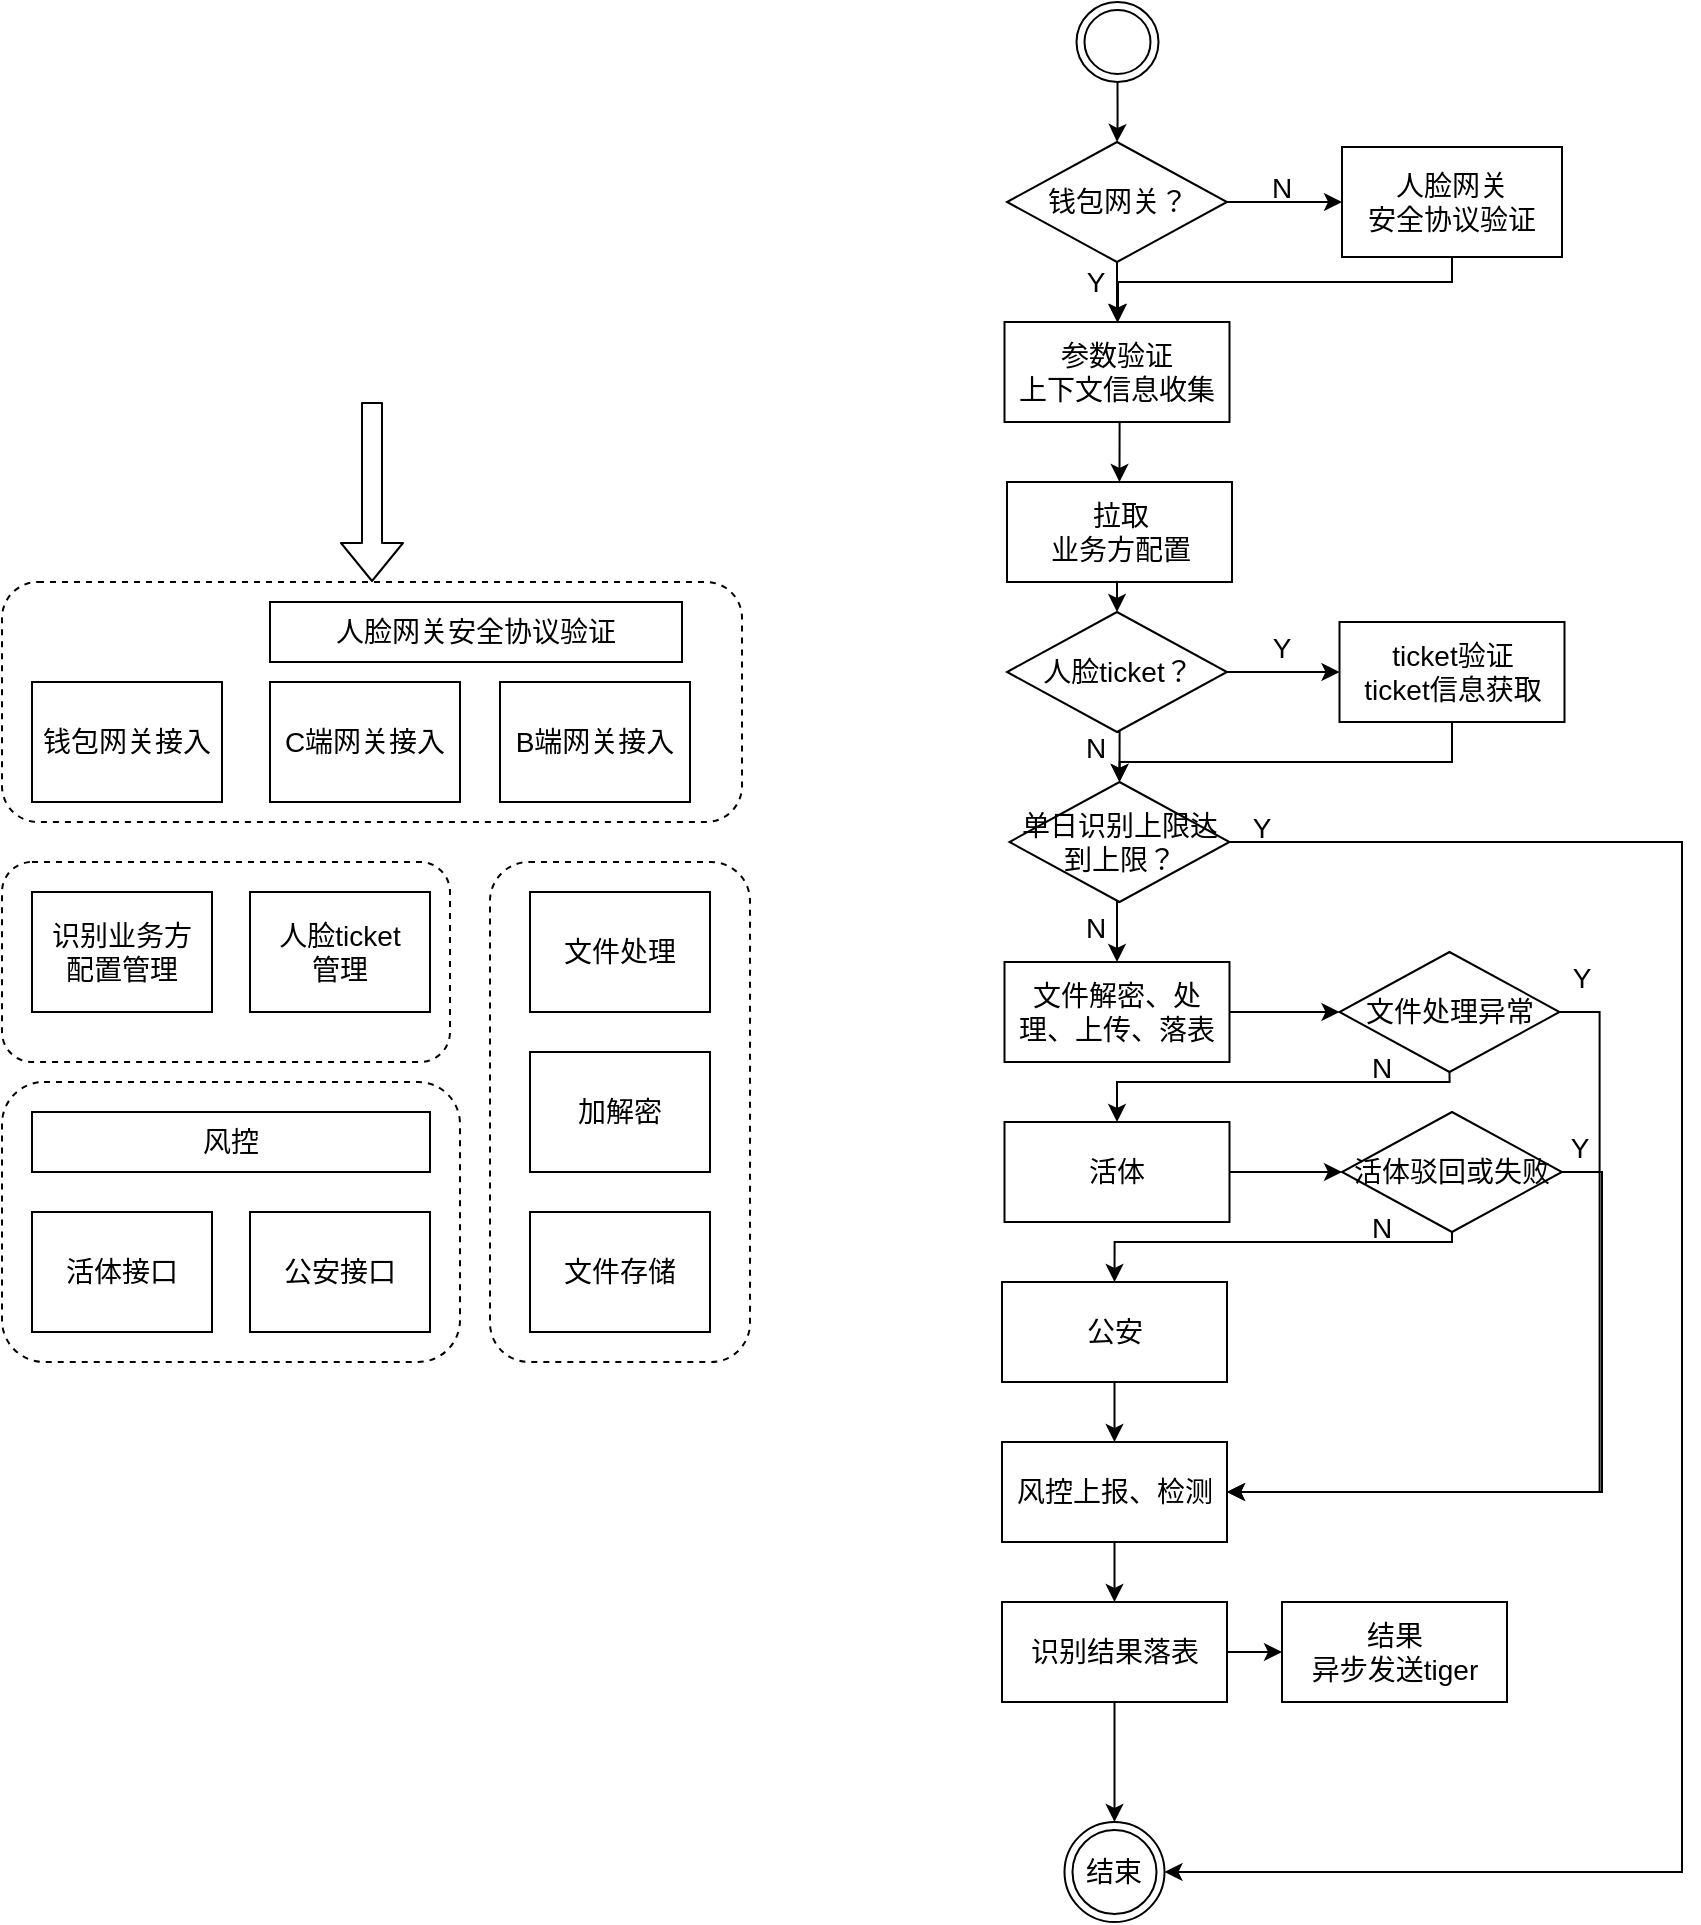 <mxfile version="14.8.0" type="github">
  <diagram id="7RV-JXj0QohSXe9jy3x7" name="Page-1">
    <mxGraphModel dx="1422" dy="882" grid="1" gridSize="10" guides="1" tooltips="1" connect="1" arrows="1" fold="1" page="1" pageScale="1" pageWidth="827" pageHeight="1169" math="0" shadow="0">
      <root>
        <mxCell id="0" />
        <mxCell id="1" parent="0" />
        <mxCell id="yo01lzhlXYtrN9kHpcZc-21" value="" style="rounded=1;whiteSpace=wrap;html=1;fontSize=14;fillColor=none;dashed=1;strokeWidth=1;" vertex="1" parent="1">
          <mxGeometry x="50" y="590" width="229" height="140" as="geometry" />
        </mxCell>
        <mxCell id="yo01lzhlXYtrN9kHpcZc-27" value="" style="rounded=1;whiteSpace=wrap;html=1;fontSize=14;fillColor=none;dashed=1;strokeWidth=1;" vertex="1" parent="1">
          <mxGeometry x="50" y="340" width="370" height="120" as="geometry" />
        </mxCell>
        <mxCell id="yo01lzhlXYtrN9kHpcZc-23" value="" style="rounded=1;whiteSpace=wrap;html=1;fontSize=14;fillColor=none;dashed=1;strokeWidth=1;" vertex="1" parent="1">
          <mxGeometry x="50" y="480" width="224" height="100" as="geometry" />
        </mxCell>
        <mxCell id="yo01lzhlXYtrN9kHpcZc-1" value="加解密" style="rounded=0;whiteSpace=wrap;html=1;fontSize=14;" vertex="1" parent="1">
          <mxGeometry x="314" y="575" width="90" height="60" as="geometry" />
        </mxCell>
        <mxCell id="yo01lzhlXYtrN9kHpcZc-2" value="文件处理" style="rounded=0;whiteSpace=wrap;html=1;fontSize=14;" vertex="1" parent="1">
          <mxGeometry x="314" y="495" width="90" height="60" as="geometry" />
        </mxCell>
        <mxCell id="yo01lzhlXYtrN9kHpcZc-3" value="文件存储" style="rounded=0;whiteSpace=wrap;html=1;fontSize=14;" vertex="1" parent="1">
          <mxGeometry x="314" y="655" width="90" height="60" as="geometry" />
        </mxCell>
        <mxCell id="yo01lzhlXYtrN9kHpcZc-4" value="人脸ticket&lt;br&gt;管理" style="rounded=0;whiteSpace=wrap;html=1;fontSize=14;" vertex="1" parent="1">
          <mxGeometry x="174" y="495" width="90" height="60" as="geometry" />
        </mxCell>
        <mxCell id="yo01lzhlXYtrN9kHpcZc-5" value="风控" style="rounded=0;whiteSpace=wrap;html=1;fontSize=14;" vertex="1" parent="1">
          <mxGeometry x="65" y="605" width="199" height="30" as="geometry" />
        </mxCell>
        <mxCell id="yo01lzhlXYtrN9kHpcZc-6" value="活体接口" style="rounded=0;whiteSpace=wrap;html=1;fontSize=14;" vertex="1" parent="1">
          <mxGeometry x="65" y="655" width="90" height="60" as="geometry" />
        </mxCell>
        <mxCell id="yo01lzhlXYtrN9kHpcZc-9" value="公安接口" style="rounded=0;whiteSpace=wrap;html=1;fontSize=14;" vertex="1" parent="1">
          <mxGeometry x="174" y="655" width="90" height="60" as="geometry" />
        </mxCell>
        <mxCell id="yo01lzhlXYtrN9kHpcZc-10" value="识别业务方&lt;br&gt;配置管理" style="rounded=0;whiteSpace=wrap;html=1;fontSize=14;" vertex="1" parent="1">
          <mxGeometry x="65" y="495" width="90" height="60" as="geometry" />
        </mxCell>
        <mxCell id="yo01lzhlXYtrN9kHpcZc-12" value="钱包网关接入" style="rounded=0;whiteSpace=wrap;html=1;fontSize=14;" vertex="1" parent="1">
          <mxGeometry x="65" y="390" width="95" height="60" as="geometry" />
        </mxCell>
        <mxCell id="yo01lzhlXYtrN9kHpcZc-22" value="" style="rounded=1;whiteSpace=wrap;html=1;fontSize=14;fillColor=none;dashed=1;strokeWidth=1;" vertex="1" parent="1">
          <mxGeometry x="294" y="480" width="130" height="250" as="geometry" />
        </mxCell>
        <mxCell id="yo01lzhlXYtrN9kHpcZc-24" value="B端网关接入" style="rounded=0;whiteSpace=wrap;html=1;fontSize=14;" vertex="1" parent="1">
          <mxGeometry x="299" y="390" width="95" height="60" as="geometry" />
        </mxCell>
        <mxCell id="yo01lzhlXYtrN9kHpcZc-25" value="C端网关接入" style="rounded=0;whiteSpace=wrap;html=1;fontSize=14;" vertex="1" parent="1">
          <mxGeometry x="184" y="390" width="95" height="60" as="geometry" />
        </mxCell>
        <mxCell id="yo01lzhlXYtrN9kHpcZc-26" value="人脸网关安全协议验证" style="rounded=0;whiteSpace=wrap;html=1;fontSize=14;" vertex="1" parent="1">
          <mxGeometry x="184" y="350" width="206" height="30" as="geometry" />
        </mxCell>
        <mxCell id="yo01lzhlXYtrN9kHpcZc-28" value="" style="shape=flexArrow;endArrow=classic;html=1;fontSize=14;entryX=0.5;entryY=0;entryDx=0;entryDy=0;" edge="1" parent="1" target="yo01lzhlXYtrN9kHpcZc-27">
          <mxGeometry width="50" height="50" relative="1" as="geometry">
            <mxPoint x="235" y="250" as="sourcePoint" />
            <mxPoint x="340" y="230" as="targetPoint" />
          </mxGeometry>
        </mxCell>
        <mxCell id="yo01lzhlXYtrN9kHpcZc-50" style="edgeStyle=orthogonalEdgeStyle;rounded=0;orthogonalLoop=1;jettySize=auto;html=1;exitX=0.5;exitY=1;exitDx=0;exitDy=0;fontSize=14;" edge="1" parent="1" source="yo01lzhlXYtrN9kHpcZc-44" target="yo01lzhlXYtrN9kHpcZc-48">
          <mxGeometry relative="1" as="geometry" />
        </mxCell>
        <mxCell id="yo01lzhlXYtrN9kHpcZc-44" value="" style="ellipse;shape=doubleEllipse;whiteSpace=wrap;html=1;aspect=fixed;fontSize=17;strokeWidth=1;gradientColor=none;align=left;verticalAlign=middle;fillColor=#FFFFFF;shadow=0;" vertex="1" parent="1">
          <mxGeometry x="587.25" y="50" width="41" height="40" as="geometry" />
        </mxCell>
        <mxCell id="yo01lzhlXYtrN9kHpcZc-95" style="edgeStyle=orthogonalEdgeStyle;rounded=0;orthogonalLoop=1;jettySize=auto;html=1;exitX=0.5;exitY=1;exitDx=0;exitDy=0;fontSize=14;" edge="1" parent="1" source="yo01lzhlXYtrN9kHpcZc-47" target="yo01lzhlXYtrN9kHpcZc-53">
          <mxGeometry relative="1" as="geometry">
            <Array as="points">
              <mxPoint x="775" y="190" />
              <mxPoint x="608" y="190" />
            </Array>
          </mxGeometry>
        </mxCell>
        <mxCell id="yo01lzhlXYtrN9kHpcZc-47" value="人脸网关&lt;br&gt;安全协议验证" style="rounded=0;whiteSpace=wrap;html=1;shadow=0;glass=0;sketch=0;fontSize=14;strokeWidth=1;fillColor=#FFFFFF;gradientColor=none;align=center;verticalAlign=middle;" vertex="1" parent="1">
          <mxGeometry x="720" y="122.5" width="110" height="55" as="geometry" />
        </mxCell>
        <mxCell id="yo01lzhlXYtrN9kHpcZc-51" style="edgeStyle=orthogonalEdgeStyle;rounded=0;orthogonalLoop=1;jettySize=auto;html=1;exitX=1;exitY=0.5;exitDx=0;exitDy=0;entryX=0;entryY=0.5;entryDx=0;entryDy=0;fontSize=14;" edge="1" parent="1" source="yo01lzhlXYtrN9kHpcZc-48" target="yo01lzhlXYtrN9kHpcZc-47">
          <mxGeometry relative="1" as="geometry" />
        </mxCell>
        <mxCell id="yo01lzhlXYtrN9kHpcZc-52" style="edgeStyle=orthogonalEdgeStyle;rounded=0;orthogonalLoop=1;jettySize=auto;html=1;exitX=0.5;exitY=1;exitDx=0;exitDy=0;fontSize=14;" edge="1" parent="1" source="yo01lzhlXYtrN9kHpcZc-48" target="yo01lzhlXYtrN9kHpcZc-53">
          <mxGeometry relative="1" as="geometry">
            <mxPoint x="608" y="220" as="targetPoint" />
          </mxGeometry>
        </mxCell>
        <mxCell id="yo01lzhlXYtrN9kHpcZc-48" value="钱包网关？" style="rhombus;whiteSpace=wrap;html=1;rounded=0;shadow=0;glass=0;sketch=0;fontSize=14;strokeWidth=1;fillColor=#FFFFFF;gradientColor=none;align=center;verticalAlign=middle;" vertex="1" parent="1">
          <mxGeometry x="552.5" y="120" width="110" height="60" as="geometry" />
        </mxCell>
        <mxCell id="yo01lzhlXYtrN9kHpcZc-70" style="edgeStyle=orthogonalEdgeStyle;rounded=0;orthogonalLoop=1;jettySize=auto;html=1;exitX=0.5;exitY=1;exitDx=0;exitDy=0;entryX=0.5;entryY=0;entryDx=0;entryDy=0;fontSize=14;" edge="1" parent="1" source="yo01lzhlXYtrN9kHpcZc-53" target="yo01lzhlXYtrN9kHpcZc-54">
          <mxGeometry relative="1" as="geometry" />
        </mxCell>
        <mxCell id="yo01lzhlXYtrN9kHpcZc-53" value="参数验证&lt;br&gt;上下文信息收集" style="rounded=0;whiteSpace=wrap;html=1;shadow=0;glass=0;sketch=0;fontSize=14;strokeWidth=1;fillColor=#FFFFFF;gradientColor=none;align=center;verticalAlign=middle;" vertex="1" parent="1">
          <mxGeometry x="551.25" y="210" width="112.5" height="50" as="geometry" />
        </mxCell>
        <mxCell id="yo01lzhlXYtrN9kHpcZc-71" style="edgeStyle=orthogonalEdgeStyle;rounded=0;orthogonalLoop=1;jettySize=auto;html=1;exitX=0.5;exitY=1;exitDx=0;exitDy=0;entryX=0.5;entryY=0;entryDx=0;entryDy=0;fontSize=14;" edge="1" parent="1" source="yo01lzhlXYtrN9kHpcZc-54" target="yo01lzhlXYtrN9kHpcZc-56">
          <mxGeometry relative="1" as="geometry" />
        </mxCell>
        <mxCell id="yo01lzhlXYtrN9kHpcZc-54" value="拉取&lt;br&gt;业务方配置" style="rounded=0;whiteSpace=wrap;html=1;shadow=0;glass=0;sketch=0;fontSize=14;strokeWidth=1;fillColor=#FFFFFF;gradientColor=none;align=center;verticalAlign=middle;" vertex="1" parent="1">
          <mxGeometry x="552.5" y="290" width="112.5" height="50" as="geometry" />
        </mxCell>
        <mxCell id="yo01lzhlXYtrN9kHpcZc-74" style="edgeStyle=orthogonalEdgeStyle;rounded=0;orthogonalLoop=1;jettySize=auto;html=1;exitX=0.5;exitY=1;exitDx=0;exitDy=0;entryX=0.5;entryY=0;entryDx=0;entryDy=0;fontSize=14;" edge="1" parent="1" source="yo01lzhlXYtrN9kHpcZc-55" target="yo01lzhlXYtrN9kHpcZc-66">
          <mxGeometry relative="1" as="geometry">
            <Array as="points">
              <mxPoint x="775" y="430" />
              <mxPoint x="609" y="430" />
            </Array>
          </mxGeometry>
        </mxCell>
        <mxCell id="yo01lzhlXYtrN9kHpcZc-55" value="ticket验证&lt;br&gt;ticket信息获取" style="rounded=0;whiteSpace=wrap;html=1;shadow=0;glass=0;sketch=0;fontSize=14;strokeWidth=1;fillColor=#FFFFFF;gradientColor=none;align=center;verticalAlign=middle;" vertex="1" parent="1">
          <mxGeometry x="718.75" y="360" width="112.5" height="50" as="geometry" />
        </mxCell>
        <mxCell id="yo01lzhlXYtrN9kHpcZc-72" style="edgeStyle=orthogonalEdgeStyle;rounded=0;orthogonalLoop=1;jettySize=auto;html=1;exitX=1;exitY=0.5;exitDx=0;exitDy=0;entryX=0;entryY=0.5;entryDx=0;entryDy=0;fontSize=14;" edge="1" parent="1" source="yo01lzhlXYtrN9kHpcZc-56" target="yo01lzhlXYtrN9kHpcZc-55">
          <mxGeometry relative="1" as="geometry" />
        </mxCell>
        <mxCell id="yo01lzhlXYtrN9kHpcZc-73" style="edgeStyle=orthogonalEdgeStyle;rounded=0;orthogonalLoop=1;jettySize=auto;html=1;exitX=0.5;exitY=1;exitDx=0;exitDy=0;entryX=0.5;entryY=0;entryDx=0;entryDy=0;fontSize=14;" edge="1" parent="1" source="yo01lzhlXYtrN9kHpcZc-56" target="yo01lzhlXYtrN9kHpcZc-66">
          <mxGeometry relative="1" as="geometry" />
        </mxCell>
        <mxCell id="yo01lzhlXYtrN9kHpcZc-56" value="人脸ticket？" style="rhombus;whiteSpace=wrap;html=1;rounded=0;shadow=0;glass=0;sketch=0;fontSize=14;strokeWidth=1;fillColor=#FFFFFF;gradientColor=none;align=center;verticalAlign=middle;" vertex="1" parent="1">
          <mxGeometry x="552.5" y="355" width="110" height="60" as="geometry" />
        </mxCell>
        <mxCell id="yo01lzhlXYtrN9kHpcZc-76" style="edgeStyle=orthogonalEdgeStyle;rounded=0;orthogonalLoop=1;jettySize=auto;html=1;exitX=1;exitY=0.5;exitDx=0;exitDy=0;entryX=0;entryY=0.5;entryDx=0;entryDy=0;fontSize=14;" edge="1" parent="1" source="yo01lzhlXYtrN9kHpcZc-58" target="yo01lzhlXYtrN9kHpcZc-67">
          <mxGeometry relative="1" as="geometry" />
        </mxCell>
        <mxCell id="yo01lzhlXYtrN9kHpcZc-58" value="文件解密、处理、上传、落表" style="rounded=0;whiteSpace=wrap;html=1;shadow=0;glass=0;sketch=0;fontSize=14;strokeWidth=1;fillColor=#FFFFFF;gradientColor=none;align=center;verticalAlign=middle;" vertex="1" parent="1">
          <mxGeometry x="551.25" y="530" width="112.5" height="50" as="geometry" />
        </mxCell>
        <mxCell id="yo01lzhlXYtrN9kHpcZc-78" style="edgeStyle=orthogonalEdgeStyle;rounded=0;orthogonalLoop=1;jettySize=auto;html=1;exitX=1;exitY=0.5;exitDx=0;exitDy=0;entryX=0;entryY=0.5;entryDx=0;entryDy=0;fontSize=14;" edge="1" parent="1" source="yo01lzhlXYtrN9kHpcZc-60" target="yo01lzhlXYtrN9kHpcZc-68">
          <mxGeometry relative="1" as="geometry" />
        </mxCell>
        <mxCell id="yo01lzhlXYtrN9kHpcZc-60" value="活体" style="rounded=0;whiteSpace=wrap;html=1;shadow=0;glass=0;sketch=0;fontSize=14;strokeWidth=1;fillColor=#FFFFFF;gradientColor=none;align=center;verticalAlign=middle;" vertex="1" parent="1">
          <mxGeometry x="551.25" y="610" width="112.5" height="50" as="geometry" />
        </mxCell>
        <mxCell id="yo01lzhlXYtrN9kHpcZc-80" style="edgeStyle=orthogonalEdgeStyle;rounded=0;orthogonalLoop=1;jettySize=auto;html=1;exitX=0.5;exitY=1;exitDx=0;exitDy=0;entryX=0.5;entryY=0;entryDx=0;entryDy=0;fontSize=14;" edge="1" parent="1" source="yo01lzhlXYtrN9kHpcZc-61" target="yo01lzhlXYtrN9kHpcZc-62">
          <mxGeometry relative="1" as="geometry" />
        </mxCell>
        <mxCell id="yo01lzhlXYtrN9kHpcZc-61" value="公安" style="rounded=0;whiteSpace=wrap;html=1;shadow=0;glass=0;sketch=0;fontSize=14;strokeWidth=1;fillColor=#FFFFFF;gradientColor=none;align=center;verticalAlign=middle;" vertex="1" parent="1">
          <mxGeometry x="550" y="690" width="112.5" height="50" as="geometry" />
        </mxCell>
        <mxCell id="yo01lzhlXYtrN9kHpcZc-89" style="edgeStyle=orthogonalEdgeStyle;rounded=0;orthogonalLoop=1;jettySize=auto;html=1;exitX=0.5;exitY=1;exitDx=0;exitDy=0;entryX=0.5;entryY=0;entryDx=0;entryDy=0;fontSize=14;" edge="1" parent="1" source="yo01lzhlXYtrN9kHpcZc-62" target="yo01lzhlXYtrN9kHpcZc-84">
          <mxGeometry relative="1" as="geometry" />
        </mxCell>
        <mxCell id="yo01lzhlXYtrN9kHpcZc-62" value="风控上报、检测" style="rounded=0;whiteSpace=wrap;html=1;shadow=0;glass=0;sketch=0;fontSize=14;strokeWidth=1;fillColor=#FFFFFF;gradientColor=none;align=center;verticalAlign=middle;" vertex="1" parent="1">
          <mxGeometry x="550" y="770" width="112.5" height="50" as="geometry" />
        </mxCell>
        <mxCell id="yo01lzhlXYtrN9kHpcZc-64" value="结束" style="ellipse;shape=doubleEllipse;whiteSpace=wrap;html=1;aspect=fixed;rounded=0;shadow=0;glass=0;sketch=0;fontSize=14;strokeWidth=1;fillColor=#FFFFFF;gradientColor=none;align=center;verticalAlign=middle;" vertex="1" parent="1">
          <mxGeometry x="581.25" y="960" width="50" height="50" as="geometry" />
        </mxCell>
        <mxCell id="yo01lzhlXYtrN9kHpcZc-75" style="edgeStyle=orthogonalEdgeStyle;rounded=0;orthogonalLoop=1;jettySize=auto;html=1;exitX=0.5;exitY=1;exitDx=0;exitDy=0;entryX=0.5;entryY=0;entryDx=0;entryDy=0;fontSize=14;" edge="1" parent="1" source="yo01lzhlXYtrN9kHpcZc-66" target="yo01lzhlXYtrN9kHpcZc-58">
          <mxGeometry relative="1" as="geometry" />
        </mxCell>
        <mxCell id="yo01lzhlXYtrN9kHpcZc-106" style="edgeStyle=orthogonalEdgeStyle;rounded=0;orthogonalLoop=1;jettySize=auto;html=1;exitX=1;exitY=0.5;exitDx=0;exitDy=0;entryX=1;entryY=0.5;entryDx=0;entryDy=0;fontSize=14;" edge="1" parent="1" source="yo01lzhlXYtrN9kHpcZc-66" target="yo01lzhlXYtrN9kHpcZc-64">
          <mxGeometry relative="1" as="geometry">
            <Array as="points">
              <mxPoint x="890" y="470" />
              <mxPoint x="890" y="985" />
            </Array>
          </mxGeometry>
        </mxCell>
        <mxCell id="yo01lzhlXYtrN9kHpcZc-66" value="单日识别上限达到上限？" style="rhombus;whiteSpace=wrap;html=1;rounded=0;shadow=0;glass=0;sketch=0;fontSize=14;strokeWidth=1;fillColor=#FFFFFF;gradientColor=none;align=center;verticalAlign=middle;" vertex="1" parent="1">
          <mxGeometry x="553.75" y="440" width="110" height="60" as="geometry" />
        </mxCell>
        <mxCell id="yo01lzhlXYtrN9kHpcZc-77" style="edgeStyle=orthogonalEdgeStyle;rounded=0;orthogonalLoop=1;jettySize=auto;html=1;exitX=0.5;exitY=1;exitDx=0;exitDy=0;entryX=0.5;entryY=0;entryDx=0;entryDy=0;fontSize=14;" edge="1" parent="1" source="yo01lzhlXYtrN9kHpcZc-67" target="yo01lzhlXYtrN9kHpcZc-60">
          <mxGeometry relative="1" as="geometry">
            <Array as="points">
              <mxPoint x="774" y="590" />
              <mxPoint x="608" y="590" />
            </Array>
          </mxGeometry>
        </mxCell>
        <mxCell id="yo01lzhlXYtrN9kHpcZc-81" style="edgeStyle=orthogonalEdgeStyle;rounded=0;orthogonalLoop=1;jettySize=auto;html=1;exitX=1;exitY=0.5;exitDx=0;exitDy=0;entryX=1;entryY=0.5;entryDx=0;entryDy=0;fontSize=14;" edge="1" parent="1" source="yo01lzhlXYtrN9kHpcZc-67" target="yo01lzhlXYtrN9kHpcZc-62">
          <mxGeometry relative="1" as="geometry" />
        </mxCell>
        <mxCell id="yo01lzhlXYtrN9kHpcZc-67" value="文件处理异常" style="rhombus;whiteSpace=wrap;html=1;rounded=0;shadow=0;glass=0;sketch=0;fontSize=14;strokeWidth=1;fillColor=#FFFFFF;gradientColor=none;align=center;verticalAlign=middle;" vertex="1" parent="1">
          <mxGeometry x="718.75" y="525" width="110" height="60" as="geometry" />
        </mxCell>
        <mxCell id="yo01lzhlXYtrN9kHpcZc-79" style="edgeStyle=orthogonalEdgeStyle;rounded=0;orthogonalLoop=1;jettySize=auto;html=1;exitX=0.5;exitY=1;exitDx=0;exitDy=0;entryX=0.5;entryY=0;entryDx=0;entryDy=0;fontSize=14;" edge="1" parent="1" source="yo01lzhlXYtrN9kHpcZc-68" target="yo01lzhlXYtrN9kHpcZc-61">
          <mxGeometry relative="1" as="geometry">
            <Array as="points">
              <mxPoint x="775" y="670" />
              <mxPoint x="606" y="670" />
            </Array>
          </mxGeometry>
        </mxCell>
        <mxCell id="yo01lzhlXYtrN9kHpcZc-82" style="edgeStyle=orthogonalEdgeStyle;rounded=0;orthogonalLoop=1;jettySize=auto;html=1;exitX=1;exitY=0.5;exitDx=0;exitDy=0;entryX=1;entryY=0.5;entryDx=0;entryDy=0;fontSize=14;" edge="1" parent="1" source="yo01lzhlXYtrN9kHpcZc-68" target="yo01lzhlXYtrN9kHpcZc-62">
          <mxGeometry relative="1" as="geometry" />
        </mxCell>
        <mxCell id="yo01lzhlXYtrN9kHpcZc-68" value="活体驳回或失败" style="rhombus;whiteSpace=wrap;html=1;rounded=0;shadow=0;glass=0;sketch=0;fontSize=14;strokeWidth=1;fillColor=#FFFFFF;gradientColor=none;align=center;verticalAlign=middle;" vertex="1" parent="1">
          <mxGeometry x="720" y="605" width="110" height="60" as="geometry" />
        </mxCell>
        <mxCell id="yo01lzhlXYtrN9kHpcZc-90" style="edgeStyle=orthogonalEdgeStyle;rounded=0;orthogonalLoop=1;jettySize=auto;html=1;exitX=0.5;exitY=1;exitDx=0;exitDy=0;entryX=0.5;entryY=0;entryDx=0;entryDy=0;fontSize=14;" edge="1" parent="1" source="yo01lzhlXYtrN9kHpcZc-84" target="yo01lzhlXYtrN9kHpcZc-64">
          <mxGeometry relative="1" as="geometry" />
        </mxCell>
        <mxCell id="yo01lzhlXYtrN9kHpcZc-105" value="" style="edgeStyle=orthogonalEdgeStyle;rounded=0;orthogonalLoop=1;jettySize=auto;html=1;fontSize=14;" edge="1" parent="1" source="yo01lzhlXYtrN9kHpcZc-84" target="yo01lzhlXYtrN9kHpcZc-86">
          <mxGeometry relative="1" as="geometry" />
        </mxCell>
        <mxCell id="yo01lzhlXYtrN9kHpcZc-84" value="识别结果落表" style="rounded=0;whiteSpace=wrap;html=1;shadow=0;glass=0;sketch=0;fontSize=14;strokeWidth=1;fillColor=#FFFFFF;gradientColor=none;align=center;verticalAlign=middle;" vertex="1" parent="1">
          <mxGeometry x="550" y="850" width="112.5" height="50" as="geometry" />
        </mxCell>
        <mxCell id="yo01lzhlXYtrN9kHpcZc-86" value="结果&lt;br&gt;异步发送tiger" style="rounded=0;whiteSpace=wrap;html=1;shadow=0;glass=0;sketch=0;fontSize=14;strokeWidth=1;fillColor=#FFFFFF;gradientColor=none;align=center;verticalAlign=middle;" vertex="1" parent="1">
          <mxGeometry x="690" y="850" width="112.5" height="50" as="geometry" />
        </mxCell>
        <mxCell id="yo01lzhlXYtrN9kHpcZc-92" value="Y" style="text;html=1;strokeColor=none;fillColor=none;align=center;verticalAlign=middle;whiteSpace=wrap;rounded=0;shadow=0;glass=0;sketch=0;fontSize=14;" vertex="1" parent="1">
          <mxGeometry x="587.25" y="177.5" width="20" height="25" as="geometry" />
        </mxCell>
        <mxCell id="yo01lzhlXYtrN9kHpcZc-94" value="N" style="text;html=1;strokeColor=none;fillColor=none;align=center;verticalAlign=middle;whiteSpace=wrap;rounded=0;shadow=0;glass=0;sketch=0;fontSize=14;" vertex="1" parent="1">
          <mxGeometry x="680" y="130" width="20" height="25" as="geometry" />
        </mxCell>
        <mxCell id="yo01lzhlXYtrN9kHpcZc-98" value="Y" style="text;html=1;strokeColor=none;fillColor=none;align=center;verticalAlign=middle;whiteSpace=wrap;rounded=0;shadow=0;glass=0;sketch=0;fontSize=14;" vertex="1" parent="1">
          <mxGeometry x="680" y="360" width="20" height="25" as="geometry" />
        </mxCell>
        <mxCell id="yo01lzhlXYtrN9kHpcZc-99" value="Y" style="text;html=1;strokeColor=none;fillColor=none;align=center;verticalAlign=middle;whiteSpace=wrap;rounded=0;shadow=0;glass=0;sketch=0;fontSize=14;" vertex="1" parent="1">
          <mxGeometry x="830" y="525" width="20" height="25" as="geometry" />
        </mxCell>
        <mxCell id="yo01lzhlXYtrN9kHpcZc-100" value="Y" style="text;html=1;strokeColor=none;fillColor=none;align=center;verticalAlign=middle;whiteSpace=wrap;rounded=0;shadow=0;glass=0;sketch=0;fontSize=14;" vertex="1" parent="1">
          <mxGeometry x="828.75" y="610" width="20" height="25" as="geometry" />
        </mxCell>
        <mxCell id="yo01lzhlXYtrN9kHpcZc-101" value="N" style="text;html=1;strokeColor=none;fillColor=none;align=center;verticalAlign=middle;whiteSpace=wrap;rounded=0;shadow=0;glass=0;sketch=0;fontSize=14;" vertex="1" parent="1">
          <mxGeometry x="587.25" y="410" width="20" height="25" as="geometry" />
        </mxCell>
        <mxCell id="yo01lzhlXYtrN9kHpcZc-102" value="N" style="text;html=1;strokeColor=none;fillColor=none;align=center;verticalAlign=middle;whiteSpace=wrap;rounded=0;shadow=0;glass=0;sketch=0;fontSize=14;" vertex="1" parent="1">
          <mxGeometry x="730" y="570" width="20" height="25" as="geometry" />
        </mxCell>
        <mxCell id="yo01lzhlXYtrN9kHpcZc-103" value="N" style="text;html=1;strokeColor=none;fillColor=none;align=center;verticalAlign=middle;whiteSpace=wrap;rounded=0;shadow=0;glass=0;sketch=0;fontSize=14;" vertex="1" parent="1">
          <mxGeometry x="730" y="650" width="20" height="25" as="geometry" />
        </mxCell>
        <mxCell id="yo01lzhlXYtrN9kHpcZc-107" value="N" style="text;html=1;strokeColor=none;fillColor=none;align=center;verticalAlign=middle;whiteSpace=wrap;rounded=0;shadow=0;glass=0;sketch=0;fontSize=14;" vertex="1" parent="1">
          <mxGeometry x="587.25" y="500" width="20" height="25" as="geometry" />
        </mxCell>
        <mxCell id="yo01lzhlXYtrN9kHpcZc-108" value="Y" style="text;html=1;strokeColor=none;fillColor=none;align=center;verticalAlign=middle;whiteSpace=wrap;rounded=0;shadow=0;glass=0;sketch=0;fontSize=14;" vertex="1" parent="1">
          <mxGeometry x="670" y="450" width="20" height="25" as="geometry" />
        </mxCell>
      </root>
    </mxGraphModel>
  </diagram>
</mxfile>
